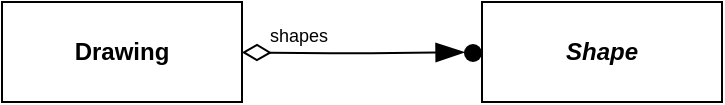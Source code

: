 <mxfile version="13.6.5">
    <diagram id="6hGFLwfOUW9BJ-s0fimq" name="Page-1">
        <mxGraphModel dx="279" dy="815" grid="1" gridSize="10" guides="1" tooltips="1" connect="1" arrows="1" fold="1" page="1" pageScale="1" pageWidth="827" pageHeight="1169" math="0" shadow="0">
            <root>
                <mxCell id="0"/>
                <mxCell id="1" parent="0"/>
                <mxCell id="4" value="&lt;p style=&quot;margin: 0px ; margin-top: 4px ; text-align: center&quot;&gt;&lt;br&gt;&lt;b&gt;Drawing&lt;/b&gt;&lt;/p&gt;" style="verticalAlign=top;align=left;overflow=fill;fontSize=12;fontFamily=Helvetica;html=1;" parent="1" vertex="1">
                    <mxGeometry x="160" y="320" width="120" height="50" as="geometry"/>
                </mxCell>
                <mxCell id="5" value="&lt;p style=&quot;margin: 0px ; margin-top: 4px ; text-align: center&quot;&gt;&lt;i&gt;&lt;br&gt;&lt;b&gt;Shape&lt;/b&gt;&lt;/i&gt;&lt;/p&gt;" style="verticalAlign=top;align=left;overflow=fill;fontSize=12;fontFamily=Helvetica;html=1;" parent="1" vertex="1">
                    <mxGeometry x="400" y="320" width="120" height="50" as="geometry"/>
                </mxCell>
                <mxCell id="10" value="" style="ellipse;html=1;shape=endState;fillColor=#000000;strokeColor=none;fontSize=12;" parent="1" vertex="1">
                    <mxGeometry x="388" y="338" width="15" height="15" as="geometry"/>
                </mxCell>
                <mxCell id="13" value="" style="endArrow=blockThin;html=1;endSize=12;startArrow=diamondThin;startSize=12;startFill=0;edgeStyle=orthogonalEdgeStyle;align=left;verticalAlign=bottom;strokeColor=#000000;fontSize=12;endFill=1;entryX=0.219;entryY=0.475;entryDx=0;entryDy=0;entryPerimeter=0;" parent="1" target="10" edge="1">
                    <mxGeometry x="-1" y="3" relative="1" as="geometry">
                        <mxPoint x="280" y="345.21" as="sourcePoint"/>
                        <mxPoint x="360" y="345.21" as="targetPoint"/>
                    </mxGeometry>
                </mxCell>
                <mxCell id="14" value="shapes" style="text;strokeColor=none;fillColor=none;align=left;verticalAlign=top;spacingLeft=4;spacingRight=4;overflow=hidden;rotatable=0;points=[[0,0.5],[1,0.5]];portConstraint=eastwest;fontSize=9;" parent="1" vertex="1">
                    <mxGeometry x="288" y="325" width="50" height="16" as="geometry"/>
                </mxCell>
            </root>
        </mxGraphModel>
    </diagram>
</mxfile>